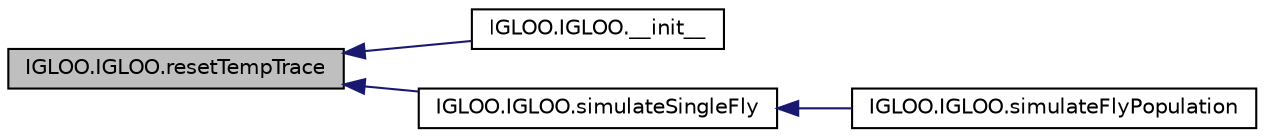 digraph "IGLOO.IGLOO.resetTempTrace"
{
  edge [fontname="Helvetica",fontsize="10",labelfontname="Helvetica",labelfontsize="10"];
  node [fontname="Helvetica",fontsize="10",shape=record];
  rankdir="LR";
  Node1 [label="IGLOO.IGLOO.resetTempTrace",height=0.2,width=0.4,color="black", fillcolor="grey75", style="filled" fontcolor="black"];
  Node1 -> Node2 [dir="back",color="midnightblue",fontsize="10",style="solid",fontname="Helvetica"];
  Node2 [label="IGLOO.IGLOO.__init__",height=0.2,width=0.4,color="black", fillcolor="white", style="filled",URL="$class_i_g_l_o_o_1_1_i_g_l_o_o.html#ac01d4a3d7a49e2b4e3ef8218493ede11"];
  Node1 -> Node3 [dir="back",color="midnightblue",fontsize="10",style="solid",fontname="Helvetica"];
  Node3 [label="IGLOO.IGLOO.simulateSingleFly",height=0.2,width=0.4,color="black", fillcolor="white", style="filled",URL="$class_i_g_l_o_o_1_1_i_g_l_o_o.html#aab16b9b88613383c488e2fc08f9e26d9"];
  Node3 -> Node4 [dir="back",color="midnightblue",fontsize="10",style="solid",fontname="Helvetica"];
  Node4 [label="IGLOO.IGLOO.simulateFlyPopulation",height=0.2,width=0.4,color="black", fillcolor="white", style="filled",URL="$class_i_g_l_o_o_1_1_i_g_l_o_o.html#a74557ba605623b0ed60d27dfe73e74ca"];
}
